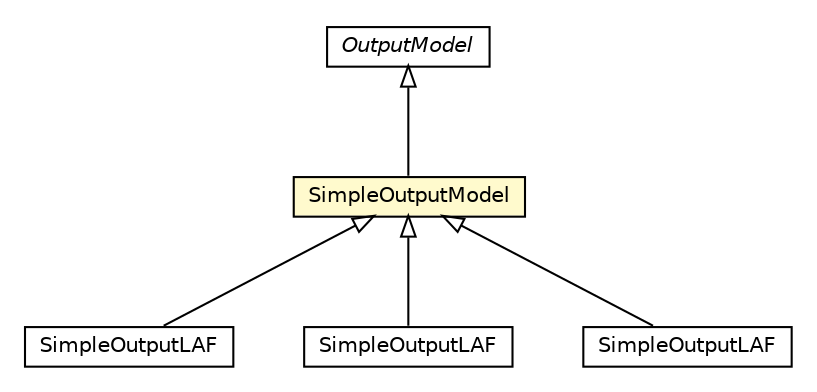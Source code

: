 #!/usr/local/bin/dot
#
# Class diagram 
# Generated by UMLGraph version R5_6-24-gf6e263 (http://www.umlgraph.org/)
#

digraph G {
	edge [fontname="Helvetica",fontsize=10,labelfontname="Helvetica",labelfontsize=10];
	node [fontname="Helvetica",fontsize=10,shape=plaintext];
	nodesep=0.25;
	ranksep=0.5;
	// org.universAAL.ui.handler.gui.swing.model.FormControl.SimpleOutputModel
	c7625258 [label=<<table title="org.universAAL.ui.handler.gui.swing.model.FormControl.SimpleOutputModel" border="0" cellborder="1" cellspacing="0" cellpadding="2" port="p" bgcolor="lemonChiffon" href="./SimpleOutputModel.html">
		<tr><td><table border="0" cellspacing="0" cellpadding="1">
<tr><td align="center" balign="center"> SimpleOutputModel </td></tr>
		</table></td></tr>
		</table>>, URL="./SimpleOutputModel.html", fontname="Helvetica", fontcolor="black", fontsize=10.0];
	// org.universAAL.ui.handler.gui.swing.model.FormControl.OutputModel
	c7625273 [label=<<table title="org.universAAL.ui.handler.gui.swing.model.FormControl.OutputModel" border="0" cellborder="1" cellspacing="0" cellpadding="2" port="p" href="./OutputModel.html">
		<tr><td><table border="0" cellspacing="0" cellpadding="1">
<tr><td align="center" balign="center"><font face="Helvetica-Oblique"> OutputModel </font></td></tr>
		</table></td></tr>
		</table>>, URL="./OutputModel.html", fontname="Helvetica", fontcolor="black", fontsize=10.0];
	// org.universAAL.ui.handler.gui.swing.defaultLookAndFeel.SimpleOutputLAF
	c7625319 [label=<<table title="org.universAAL.ui.handler.gui.swing.defaultLookAndFeel.SimpleOutputLAF" border="0" cellborder="1" cellspacing="0" cellpadding="2" port="p" href="../../defaultLookAndFeel/SimpleOutputLAF.html">
		<tr><td><table border="0" cellspacing="0" cellpadding="1">
<tr><td align="center" balign="center"> SimpleOutputLAF </td></tr>
		</table></td></tr>
		</table>>, URL="../../defaultLookAndFeel/SimpleOutputLAF.html", fontname="Helvetica", fontcolor="black", fontsize=10.0];
	// org.universAAL.ui.gui.swing.bluesteelLAF.SimpleOutputLAF
	c7625349 [label=<<table title="org.universAAL.ui.gui.swing.bluesteelLAF.SimpleOutputLAF" border="0" cellborder="1" cellspacing="0" cellpadding="2" port="p" href="../../../../../gui/swing/bluesteelLAF/SimpleOutputLAF.html">
		<tr><td><table border="0" cellspacing="0" cellpadding="1">
<tr><td align="center" balign="center"> SimpleOutputLAF </td></tr>
		</table></td></tr>
		</table>>, URL="../../../../../gui/swing/bluesteelLAF/SimpleOutputLAF.html", fontname="Helvetica", fontcolor="black", fontsize=10.0];
	// org.universAAL.ui.handler.gui.swing.classic.SimpleOutputLAF
	c7625388 [label=<<table title="org.universAAL.ui.handler.gui.swing.classic.SimpleOutputLAF" border="0" cellborder="1" cellspacing="0" cellpadding="2" port="p" href="../../classic/SimpleOutputLAF.html">
		<tr><td><table border="0" cellspacing="0" cellpadding="1">
<tr><td align="center" balign="center"> SimpleOutputLAF </td></tr>
		</table></td></tr>
		</table>>, URL="../../classic/SimpleOutputLAF.html", fontname="Helvetica", fontcolor="black", fontsize=10.0];
	//org.universAAL.ui.handler.gui.swing.model.FormControl.SimpleOutputModel extends org.universAAL.ui.handler.gui.swing.model.FormControl.OutputModel
	c7625273:p -> c7625258:p [dir=back,arrowtail=empty];
	//org.universAAL.ui.handler.gui.swing.defaultLookAndFeel.SimpleOutputLAF extends org.universAAL.ui.handler.gui.swing.model.FormControl.SimpleOutputModel
	c7625258:p -> c7625319:p [dir=back,arrowtail=empty];
	//org.universAAL.ui.gui.swing.bluesteelLAF.SimpleOutputLAF extends org.universAAL.ui.handler.gui.swing.model.FormControl.SimpleOutputModel
	c7625258:p -> c7625349:p [dir=back,arrowtail=empty];
	//org.universAAL.ui.handler.gui.swing.classic.SimpleOutputLAF extends org.universAAL.ui.handler.gui.swing.model.FormControl.SimpleOutputModel
	c7625258:p -> c7625388:p [dir=back,arrowtail=empty];
}

